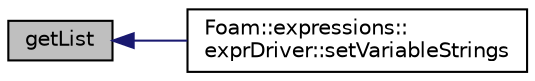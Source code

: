 digraph "getList"
{
  bgcolor="transparent";
  edge [fontname="Helvetica",fontsize="10",labelfontname="Helvetica",labelfontsize="10"];
  node [fontname="Helvetica",fontsize="10",shape=record];
  rankdir="LR";
  Node1 [label="getList",height=0.2,width=0.4,color="black", fillcolor="grey75", style="filled" fontcolor="black"];
  Node1 -> Node2 [dir="back",color="midnightblue",fontsize="10",style="solid",fontname="Helvetica"];
  Node2 [label="Foam::expressions::\lexprDriver::setVariableStrings",height=0.2,width=0.4,color="black",URL="$classFoam_1_1expressions_1_1exprDriver.html#a501e881779dbae9985aa10172501feaa",tooltip="Read &quot;variables&quot; and assigns to the list of expression strings. "];
}
